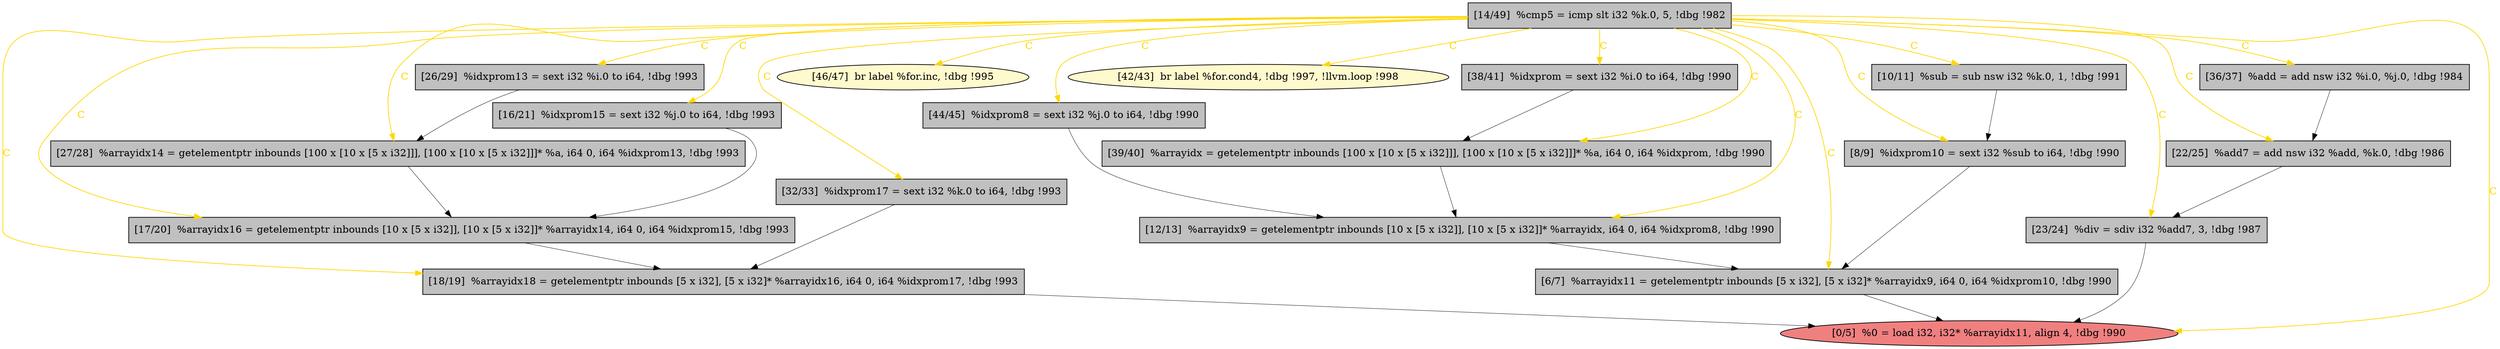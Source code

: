 
digraph G {


node284 [fillcolor=grey,label="[16/21]  %idxprom15 = sext i32 %j.0 to i64, !dbg !993",shape=rectangle,style=filled ]
node283 [fillcolor=grey,label="[26/29]  %idxprom13 = sext i32 %i.0 to i64, !dbg !993",shape=rectangle,style=filled ]
node270 [fillcolor=grey,label="[38/41]  %idxprom = sext i32 %i.0 to i64, !dbg !990",shape=rectangle,style=filled ]
node268 [fillcolor=grey,label="[17/20]  %arrayidx16 = getelementptr inbounds [10 x [5 x i32]], [10 x [5 x i32]]* %arrayidx14, i64 0, i64 %idxprom15, !dbg !993",shape=rectangle,style=filled ]
node280 [fillcolor=grey,label="[18/19]  %arrayidx18 = getelementptr inbounds [5 x i32], [5 x i32]* %arrayidx16, i64 0, i64 %idxprom17, !dbg !993",shape=rectangle,style=filled ]
node271 [fillcolor=grey,label="[10/11]  %sub = sub nsw i32 %k.0, 1, !dbg !991",shape=rectangle,style=filled ]
node277 [fillcolor=lemonchiffon,label="[46/47]  br label %for.inc, !dbg !995",shape=ellipse,style=filled ]
node269 [fillcolor=grey,label="[23/24]  %div = sdiv i32 %add7, 3, !dbg !987",shape=rectangle,style=filled ]
node275 [fillcolor=lemonchiffon,label="[42/43]  br label %for.cond4, !dbg !997, !llvm.loop !998",shape=ellipse,style=filled ]
node279 [fillcolor=grey,label="[27/28]  %arrayidx14 = getelementptr inbounds [100 x [10 x [5 x i32]]], [100 x [10 x [5 x i32]]]* %a, i64 0, i64 %idxprom13, !dbg !993",shape=rectangle,style=filled ]
node267 [fillcolor=grey,label="[14/49]  %cmp5 = icmp slt i32 %k.0, 5, !dbg !982",shape=rectangle,style=filled ]
node266 [fillcolor=grey,label="[12/13]  %arrayidx9 = getelementptr inbounds [10 x [5 x i32]], [10 x [5 x i32]]* %arrayidx, i64 0, i64 %idxprom8, !dbg !990",shape=rectangle,style=filled ]
node274 [fillcolor=grey,label="[6/7]  %arrayidx11 = getelementptr inbounds [5 x i32], [5 x i32]* %arrayidx9, i64 0, i64 %idxprom10, !dbg !990",shape=rectangle,style=filled ]
node285 [fillcolor=grey,label="[22/25]  %add7 = add nsw i32 %add, %k.0, !dbg !986",shape=rectangle,style=filled ]
node272 [fillcolor=grey,label="[8/9]  %idxprom10 = sext i32 %sub to i64, !dbg !990",shape=rectangle,style=filled ]
node273 [fillcolor=lightcoral,label="[0/5]  %0 = load i32, i32* %arrayidx11, align 4, !dbg !990",shape=ellipse,style=filled ]
node276 [fillcolor=grey,label="[39/40]  %arrayidx = getelementptr inbounds [100 x [10 x [5 x i32]]], [100 x [10 x [5 x i32]]]* %a, i64 0, i64 %idxprom, !dbg !990",shape=rectangle,style=filled ]
node282 [fillcolor=grey,label="[32/33]  %idxprom17 = sext i32 %k.0 to i64, !dbg !993",shape=rectangle,style=filled ]
node278 [fillcolor=grey,label="[44/45]  %idxprom8 = sext i32 %j.0 to i64, !dbg !990",shape=rectangle,style=filled ]
node281 [fillcolor=grey,label="[36/37]  %add = add nsw i32 %i.0, %j.0, !dbg !984",shape=rectangle,style=filled ]

node284->node268 [style=solid,color=black,label="",penwidth=0.5,fontcolor=black ]
node267->node273 [style=solid,color=gold,label="C",penwidth=1.0,fontcolor=gold ]
node278->node266 [style=solid,color=black,label="",penwidth=0.5,fontcolor=black ]
node280->node273 [style=solid,color=black,label="",penwidth=0.5,fontcolor=black ]
node267->node280 [style=solid,color=gold,label="C",penwidth=1.0,fontcolor=gold ]
node268->node280 [style=solid,color=black,label="",penwidth=0.5,fontcolor=black ]
node279->node268 [style=solid,color=black,label="",penwidth=0.5,fontcolor=black ]
node282->node280 [style=solid,color=black,label="",penwidth=0.5,fontcolor=black ]
node270->node276 [style=solid,color=black,label="",penwidth=0.5,fontcolor=black ]
node267->node285 [style=solid,color=gold,label="C",penwidth=1.0,fontcolor=gold ]
node281->node285 [style=solid,color=black,label="",penwidth=0.5,fontcolor=black ]
node283->node279 [style=solid,color=black,label="",penwidth=0.5,fontcolor=black ]
node267->node279 [style=solid,color=gold,label="C",penwidth=1.0,fontcolor=gold ]
node274->node273 [style=solid,color=black,label="",penwidth=0.5,fontcolor=black ]
node267->node272 [style=solid,color=gold,label="C",penwidth=1.0,fontcolor=gold ]
node267->node270 [style=solid,color=gold,label="C",penwidth=1.0,fontcolor=gold ]
node267->node278 [style=solid,color=gold,label="C",penwidth=1.0,fontcolor=gold ]
node267->node281 [style=solid,color=gold,label="C",penwidth=1.0,fontcolor=gold ]
node267->node268 [style=solid,color=gold,label="C",penwidth=1.0,fontcolor=gold ]
node285->node269 [style=solid,color=black,label="",penwidth=0.5,fontcolor=black ]
node267->node276 [style=solid,color=gold,label="C",penwidth=1.0,fontcolor=gold ]
node267->node283 [style=solid,color=gold,label="C",penwidth=1.0,fontcolor=gold ]
node267->node271 [style=solid,color=gold,label="C",penwidth=1.0,fontcolor=gold ]
node272->node274 [style=solid,color=black,label="",penwidth=0.5,fontcolor=black ]
node266->node274 [style=solid,color=black,label="",penwidth=0.5,fontcolor=black ]
node267->node269 [style=solid,color=gold,label="C",penwidth=1.0,fontcolor=gold ]
node267->node274 [style=solid,color=gold,label="C",penwidth=1.0,fontcolor=gold ]
node267->node284 [style=solid,color=gold,label="C",penwidth=1.0,fontcolor=gold ]
node267->node277 [style=solid,color=gold,label="C",penwidth=1.0,fontcolor=gold ]
node276->node266 [style=solid,color=black,label="",penwidth=0.5,fontcolor=black ]
node267->node282 [style=solid,color=gold,label="C",penwidth=1.0,fontcolor=gold ]
node267->node275 [style=solid,color=gold,label="C",penwidth=1.0,fontcolor=gold ]
node271->node272 [style=solid,color=black,label="",penwidth=0.5,fontcolor=black ]
node269->node273 [style=solid,color=black,label="",penwidth=0.5,fontcolor=black ]
node267->node266 [style=solid,color=gold,label="C",penwidth=1.0,fontcolor=gold ]


}
